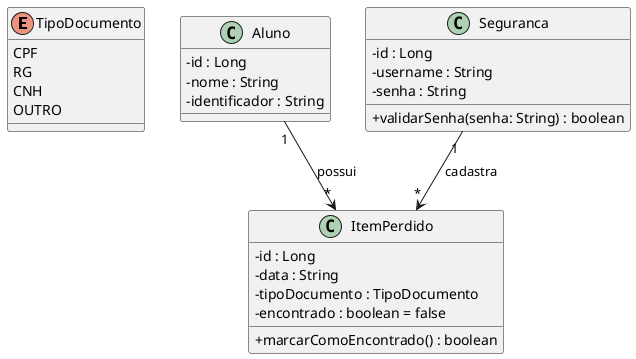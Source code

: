 @startuml

skinparam classAttributeIconSize 0

enum TipoDocumento {
    CPF
    RG
    CNH
    OUTRO
}

class Aluno {
    - id : Long
    - nome : String
    - identificador : String
}

class Seguranca {
    - id : Long
    - username : String
    - senha : String
    + validarSenha(senha: String) : boolean
}

class ItemPerdido {
    - id : Long
    - data : String
    - tipoDocumento : TipoDocumento
    - encontrado : boolean = false
    + marcarComoEncontrado() : boolean
}


Aluno "1" --> "*" ItemPerdido : possui
Seguranca "1" --> "*" ItemPerdido : cadastra



@enduml